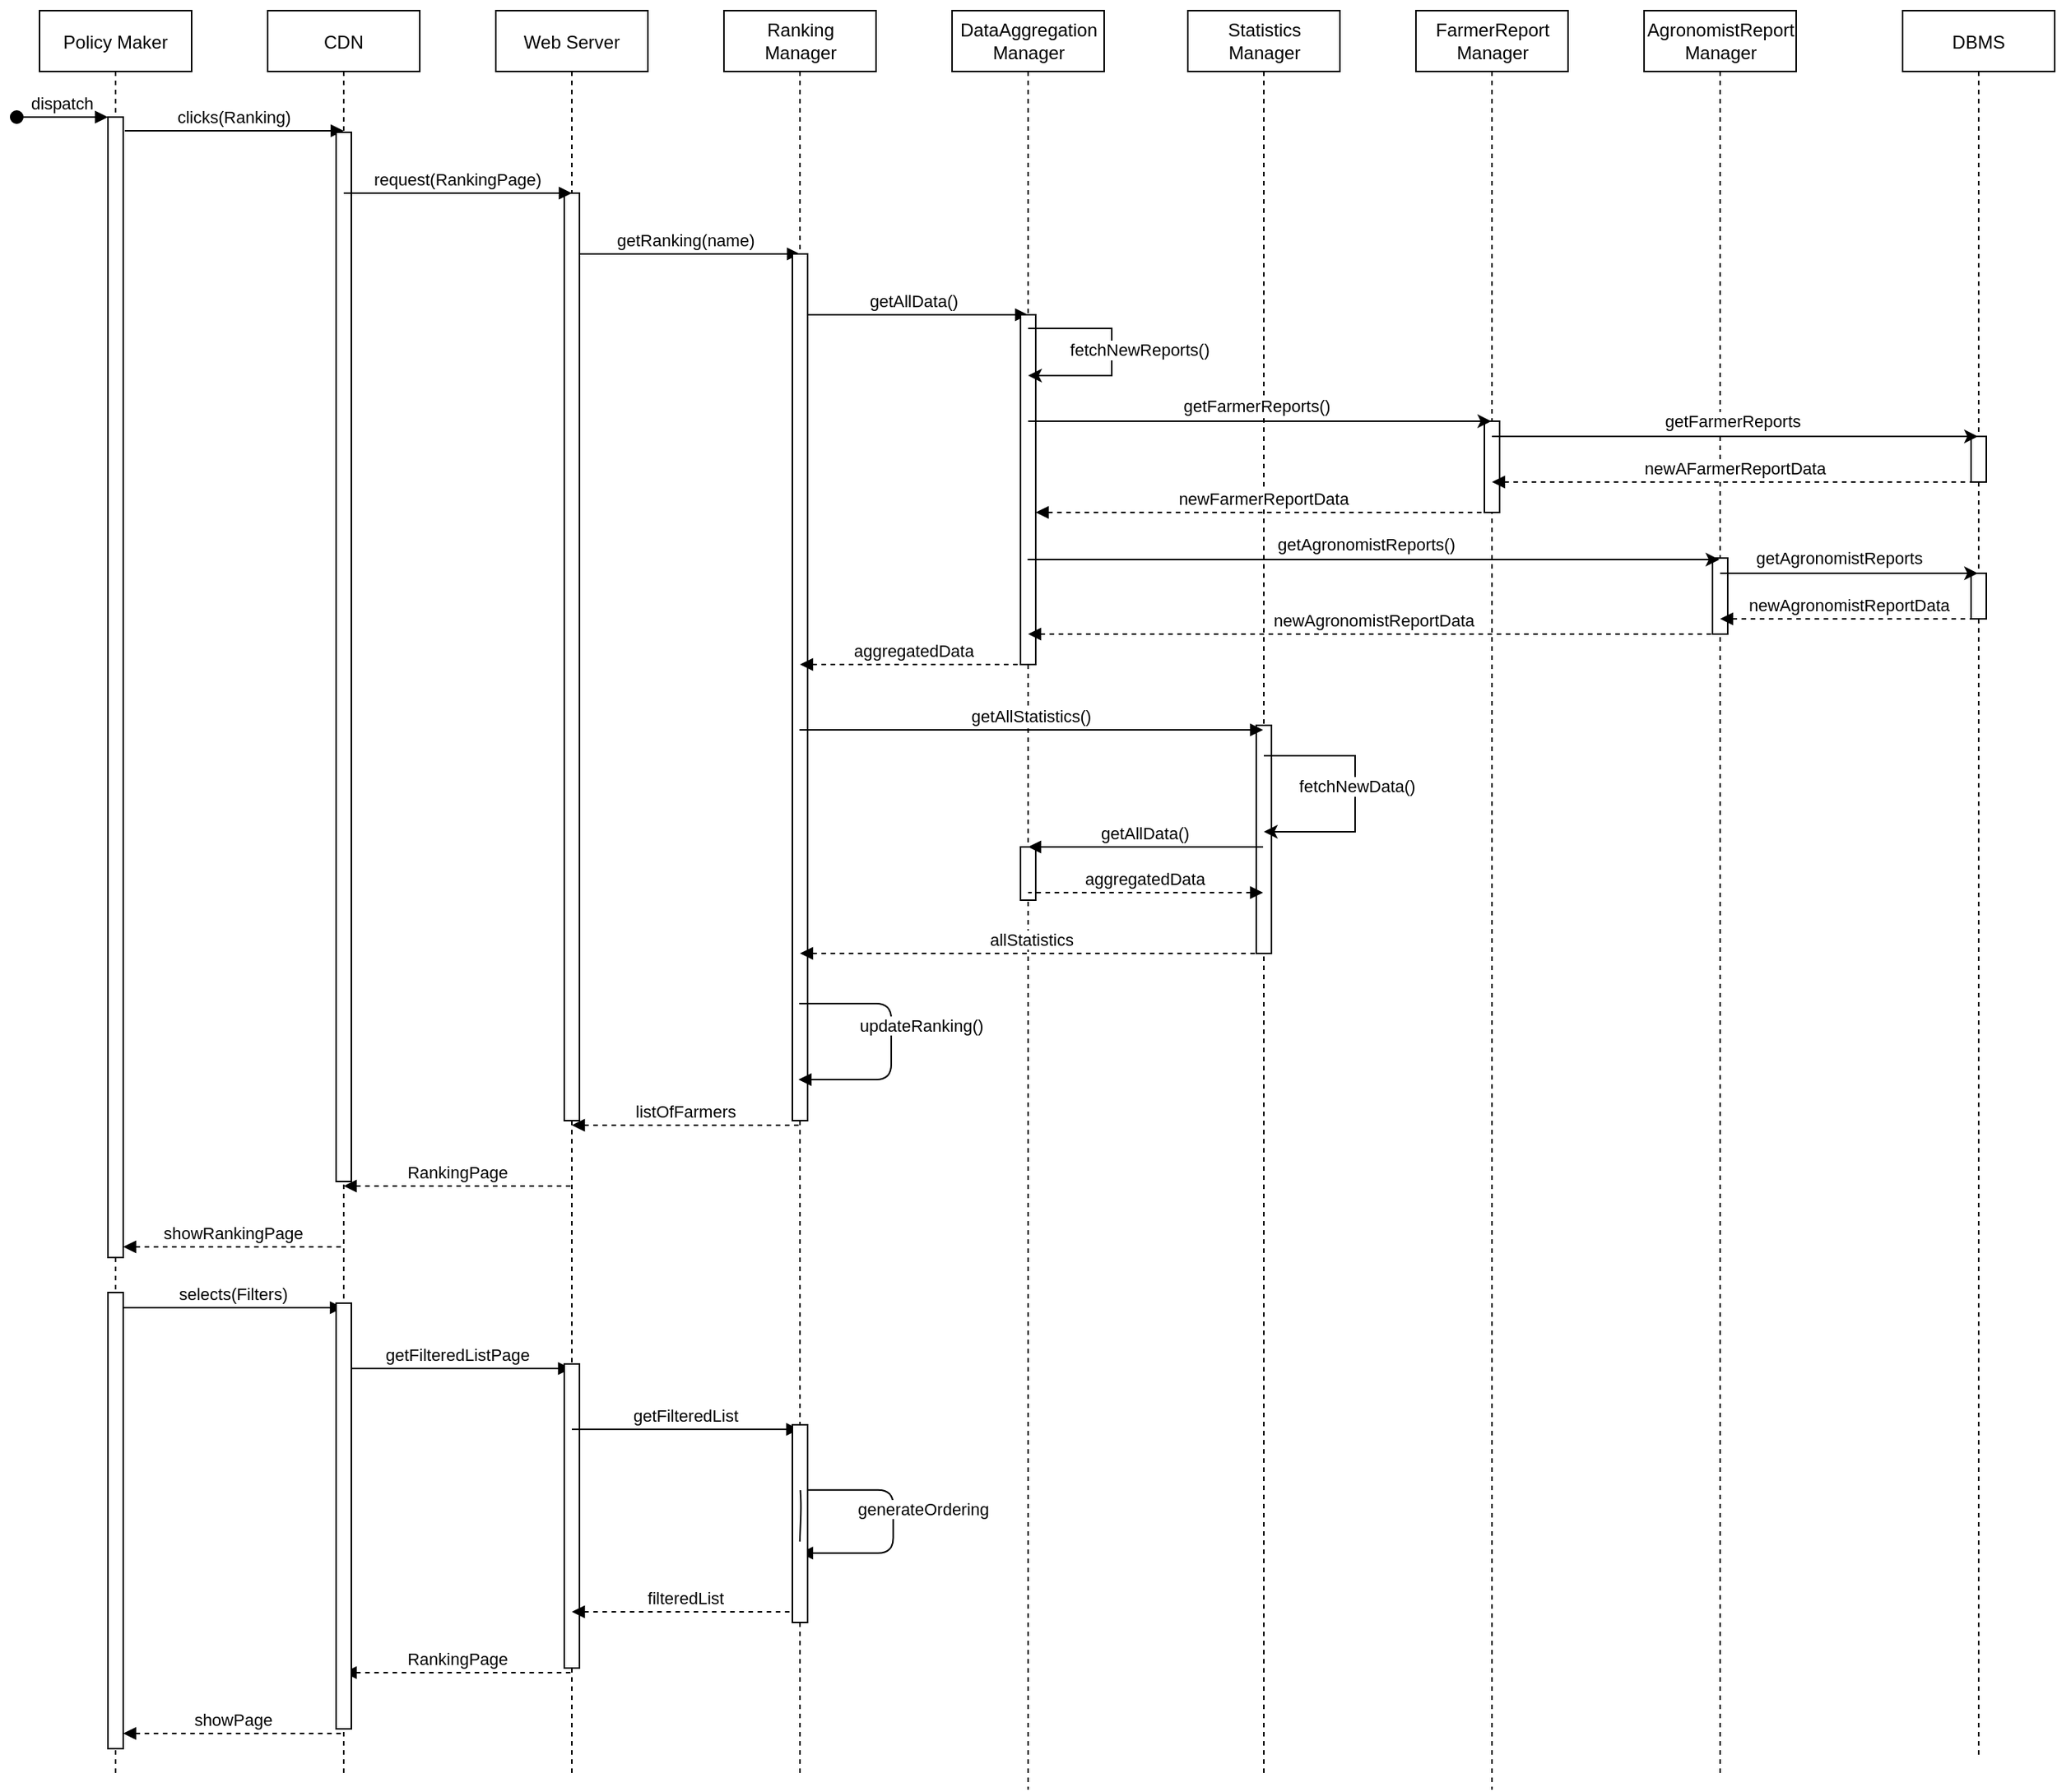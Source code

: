 <mxfile version="16.2.2" type="device" pages="3"><diagram id="kgpKYQtTHZ0yAKxKKP6v" name="ViewRanking"><mxGraphModel dx="1550" dy="824" grid="1" gridSize="10" guides="1" tooltips="1" connect="1" arrows="1" fold="1" page="1" pageScale="1" pageWidth="850" pageHeight="1100" math="0" shadow="0"><root><mxCell id="0"/><mxCell id="1" parent="0"/><mxCell id="3nuBFxr9cyL0pnOWT2aG-1" value="Policy Maker" style="shape=umlLifeline;perimeter=lifelinePerimeter;container=1;collapsible=0;recursiveResize=0;rounded=0;shadow=0;strokeWidth=1;" parent="1" vertex="1"><mxGeometry x="75" y="30" width="100" height="1160" as="geometry"/></mxCell><mxCell id="3nuBFxr9cyL0pnOWT2aG-2" value="" style="points=[];perimeter=orthogonalPerimeter;rounded=0;shadow=0;strokeWidth=1;" parent="3nuBFxr9cyL0pnOWT2aG-1" vertex="1"><mxGeometry x="45" y="70" width="10" height="750" as="geometry"/></mxCell><mxCell id="3nuBFxr9cyL0pnOWT2aG-3" value="dispatch" style="verticalAlign=bottom;startArrow=oval;endArrow=block;startSize=8;shadow=0;strokeWidth=1;" parent="3nuBFxr9cyL0pnOWT2aG-1" target="3nuBFxr9cyL0pnOWT2aG-2" edge="1"><mxGeometry relative="1" as="geometry"><mxPoint x="-15" y="70" as="sourcePoint"/></mxGeometry></mxCell><mxCell id="4ozb4rCqOpgKYQWjUhf2-45" value="" style="points=[];perimeter=orthogonalPerimeter;rounded=0;shadow=0;strokeWidth=1;" parent="3nuBFxr9cyL0pnOWT2aG-1" vertex="1"><mxGeometry x="45" y="843" width="10" height="300" as="geometry"/></mxCell><mxCell id="3nuBFxr9cyL0pnOWT2aG-8" value="clicks(Ranking)" style="verticalAlign=bottom;endArrow=block;shadow=0;strokeWidth=1;" parent="1" edge="1"><mxGeometry relative="1" as="geometry"><mxPoint x="131" y="109" as="sourcePoint"/><Array as="points"/><mxPoint x="275" y="109" as="targetPoint"/></mxGeometry></mxCell><mxCell id="4ozb4rCqOpgKYQWjUhf2-1" value="Web Server" style="shape=umlLifeline;perimeter=lifelinePerimeter;container=1;collapsible=0;recursiveResize=0;rounded=0;shadow=0;strokeWidth=1;" parent="1" vertex="1"><mxGeometry x="375" y="30" width="100" height="1160" as="geometry"/></mxCell><mxCell id="4ozb4rCqOpgKYQWjUhf2-14" value="getRanking(name)" style="verticalAlign=bottom;endArrow=block;shadow=0;strokeWidth=1;" parent="4ozb4rCqOpgKYQWjUhf2-1" edge="1"><mxGeometry relative="1" as="geometry"><mxPoint x="50" y="160" as="sourcePoint"/><Array as="points"/><mxPoint x="200" y="160" as="targetPoint"/></mxGeometry></mxCell><mxCell id="4ozb4rCqOpgKYQWjUhf2-34" value="RankingPage" style="verticalAlign=bottom;endArrow=none;shadow=0;strokeWidth=1;startArrow=block;startFill=1;endFill=0;dashed=1;" parent="4ozb4rCqOpgKYQWjUhf2-1" edge="1"><mxGeometry relative="1" as="geometry"><mxPoint x="-100" y="773" as="sourcePoint"/><Array as="points"/><mxPoint x="50.0" y="773" as="targetPoint"/></mxGeometry></mxCell><mxCell id="4ozb4rCqOpgKYQWjUhf2-38" value="getFilteredListPage" style="verticalAlign=bottom;endArrow=block;exitX=1.089;exitY=0.572;shadow=0;strokeWidth=1;endFill=1;exitDx=0;exitDy=0;exitPerimeter=0;" parent="4ozb4rCqOpgKYQWjUhf2-1" edge="1"><mxGeometry relative="1" as="geometry"><mxPoint x="49.5" y="893" as="targetPoint"/><mxPoint x="-100" y="893.0" as="sourcePoint"/><Array as="points"><mxPoint x="-41.11" y="893"/></Array></mxGeometry></mxCell><mxCell id="4ozb4rCqOpgKYQWjUhf2-42" value="RankingPage" style="verticalAlign=bottom;endArrow=none;exitX=1.089;exitY=0.572;shadow=0;strokeWidth=1;endFill=0;exitDx=0;exitDy=0;exitPerimeter=0;startArrow=block;startFill=1;dashed=1;" parent="4ozb4rCqOpgKYQWjUhf2-1" edge="1"><mxGeometry relative="1" as="geometry"><mxPoint x="49.5" y="1093" as="targetPoint"/><mxPoint x="-100" y="1093.0" as="sourcePoint"/><Array as="points"><mxPoint x="-41.11" y="1093"/></Array></mxGeometry></mxCell><mxCell id="rH1C-HsGjcY-LJf8TEh2-28" value="" style="points=[];perimeter=orthogonalPerimeter;rounded=0;shadow=0;strokeWidth=1;" vertex="1" parent="4ozb4rCqOpgKYQWjUhf2-1"><mxGeometry x="45" y="120" width="10" height="610" as="geometry"/></mxCell><mxCell id="rH1C-HsGjcY-LJf8TEh2-42" value="" style="points=[];perimeter=orthogonalPerimeter;rounded=0;shadow=0;strokeWidth=1;" vertex="1" parent="4ozb4rCqOpgKYQWjUhf2-1"><mxGeometry x="45" y="890" width="10" height="200" as="geometry"/></mxCell><mxCell id="4ozb4rCqOpgKYQWjUhf2-5" value="CDN" style="shape=umlLifeline;perimeter=lifelinePerimeter;container=1;collapsible=0;recursiveResize=0;rounded=0;shadow=0;strokeWidth=1;" parent="1" vertex="1"><mxGeometry x="225" y="30" width="100" height="1160" as="geometry"/></mxCell><mxCell id="4ozb4rCqOpgKYQWjUhf2-37" value="selects(Filters)" style="verticalAlign=bottom;endArrow=block;exitX=1.089;exitY=0.572;shadow=0;strokeWidth=1;endFill=1;exitDx=0;exitDy=0;exitPerimeter=0;" parent="4ozb4rCqOpgKYQWjUhf2-5" edge="1"><mxGeometry relative="1" as="geometry"><mxPoint x="49.5" y="853" as="targetPoint"/><mxPoint x="-95" y="853" as="sourcePoint"/><Array as="points"><mxPoint x="-41.11" y="853"/></Array></mxGeometry></mxCell><mxCell id="4ozb4rCqOpgKYQWjUhf2-35" value="showRankingPage" style="verticalAlign=bottom;endArrow=none;shadow=0;strokeWidth=1;startArrow=block;startFill=1;endFill=0;dashed=1;" parent="4ozb4rCqOpgKYQWjUhf2-5" edge="1"><mxGeometry relative="1" as="geometry"><mxPoint x="-95" y="813" as="sourcePoint"/><Array as="points"/><mxPoint x="50.0" y="813" as="targetPoint"/></mxGeometry></mxCell><mxCell id="4ozb4rCqOpgKYQWjUhf2-43" value="showPage" style="verticalAlign=bottom;endArrow=none;exitX=1.089;exitY=0.572;shadow=0;strokeWidth=1;endFill=0;exitDx=0;exitDy=0;exitPerimeter=0;startArrow=block;startFill=1;dashed=1;" parent="4ozb4rCqOpgKYQWjUhf2-5" edge="1"><mxGeometry relative="1" as="geometry"><mxPoint x="49.5" y="1133" as="targetPoint"/><mxPoint x="-95" y="1133.0" as="sourcePoint"/><Array as="points"><mxPoint x="-41.11" y="1133"/></Array></mxGeometry></mxCell><mxCell id="rH1C-HsGjcY-LJf8TEh2-27" value="" style="points=[];perimeter=orthogonalPerimeter;rounded=0;shadow=0;strokeWidth=1;" vertex="1" parent="4ozb4rCqOpgKYQWjUhf2-5"><mxGeometry x="45" y="80" width="10" height="690" as="geometry"/></mxCell><mxCell id="rH1C-HsGjcY-LJf8TEh2-39" value="" style="points=[];perimeter=orthogonalPerimeter;rounded=0;shadow=0;strokeWidth=1;" vertex="1" parent="4ozb4rCqOpgKYQWjUhf2-5"><mxGeometry x="45" y="850" width="10" height="280" as="geometry"/></mxCell><mxCell id="4ozb4rCqOpgKYQWjUhf2-6" value="DBMS" style="shape=umlLifeline;perimeter=lifelinePerimeter;container=1;collapsible=0;recursiveResize=0;rounded=0;shadow=0;strokeWidth=1;" parent="1" vertex="1"><mxGeometry x="1300" y="30" width="100" height="1150" as="geometry"/></mxCell><mxCell id="rH1C-HsGjcY-LJf8TEh2-34" value="" style="points=[];perimeter=orthogonalPerimeter;rounded=0;shadow=0;strokeWidth=1;" vertex="1" parent="4ozb4rCqOpgKYQWjUhf2-6"><mxGeometry x="45" y="280" width="10" height="30" as="geometry"/></mxCell><mxCell id="rH1C-HsGjcY-LJf8TEh2-31" value="" style="points=[];perimeter=orthogonalPerimeter;rounded=0;shadow=0;strokeWidth=1;" vertex="1" parent="4ozb4rCqOpgKYQWjUhf2-6"><mxGeometry x="45" y="370" width="10" height="30" as="geometry"/></mxCell><mxCell id="4ozb4rCqOpgKYQWjUhf2-7" value="&lt;p style=&quot;line-height: 1.2&quot;&gt;FarmerReport &lt;br&gt;Manager&lt;/p&gt;" style="shape=umlLifeline;perimeter=lifelinePerimeter;container=1;collapsible=0;recursiveResize=0;rounded=0;shadow=0;strokeWidth=1;verticalAlign=middle;horizontal=1;labelPosition=center;verticalLabelPosition=middle;align=center;fontSize=12;spacing=0;spacingBottom=0;spacingTop=0;spacingLeft=0;fontColor=default;html=1;" parent="1" vertex="1"><mxGeometry x="980" y="30" width="100" height="1170" as="geometry"/></mxCell><mxCell id="rH1C-HsGjcY-LJf8TEh2-35" value="" style="points=[];perimeter=orthogonalPerimeter;rounded=0;shadow=0;strokeWidth=1;" vertex="1" parent="4ozb4rCqOpgKYQWjUhf2-7"><mxGeometry x="45" y="270" width="10" height="60" as="geometry"/></mxCell><mxCell id="4ozb4rCqOpgKYQWjUhf2-8" value="&lt;p style=&quot;line-height: 1.2&quot;&gt;AgronomistReport &lt;br&gt;Manager&lt;/p&gt;" style="shape=umlLifeline;perimeter=lifelinePerimeter;container=1;collapsible=0;recursiveResize=0;rounded=0;shadow=0;strokeWidth=1;spacing=0;spacingBottom=0;spacingTop=0;spacingLeft=0;perimeterSpacing=0;html=1;" parent="1" vertex="1"><mxGeometry x="1130" y="30" width="100" height="1160" as="geometry"/></mxCell><mxCell id="rH1C-HsGjcY-LJf8TEh2-36" value="" style="points=[];perimeter=orthogonalPerimeter;rounded=0;shadow=0;strokeWidth=1;" vertex="1" parent="4ozb4rCqOpgKYQWjUhf2-8"><mxGeometry x="45" y="360" width="10" height="50" as="geometry"/></mxCell><mxCell id="4ozb4rCqOpgKYQWjUhf2-10" value="Statistics &lt;br&gt;Manager" style="shape=umlLifeline;perimeter=lifelinePerimeter;container=1;collapsible=0;recursiveResize=0;rounded=0;shadow=0;strokeWidth=1;html=1;" parent="1" vertex="1"><mxGeometry x="830" y="30" width="100" height="1160" as="geometry"/></mxCell><mxCell id="rH1C-HsGjcY-LJf8TEh2-37" value="" style="points=[];perimeter=orthogonalPerimeter;rounded=0;shadow=0;strokeWidth=1;" vertex="1" parent="4ozb4rCqOpgKYQWjUhf2-10"><mxGeometry x="45" y="470" width="10" height="150" as="geometry"/></mxCell><mxCell id="4ozb4rCqOpgKYQWjUhf2-11" value="&lt;div&gt;DataAggregation&lt;/div&gt;&lt;div&gt;Manager&lt;br&gt;&lt;/div&gt;" style="shape=umlLifeline;perimeter=lifelinePerimeter;container=1;collapsible=0;recursiveResize=0;rounded=0;shadow=0;strokeWidth=1;html=1;" parent="1" vertex="1"><mxGeometry x="675" y="30" width="100" height="1170" as="geometry"/></mxCell><mxCell id="4ozb4rCqOpgKYQWjUhf2-15" value="getAllData()" style="verticalAlign=bottom;endArrow=block;shadow=0;strokeWidth=1;" parent="4ozb4rCqOpgKYQWjUhf2-11" edge="1"><mxGeometry relative="1" as="geometry"><mxPoint x="-100" y="200" as="sourcePoint"/><Array as="points"/><mxPoint x="50" y="200" as="targetPoint"/></mxGeometry></mxCell><mxCell id="rH1C-HsGjcY-LJf8TEh2-29" value="" style="points=[];perimeter=orthogonalPerimeter;rounded=0;shadow=0;strokeWidth=1;" vertex="1" parent="4ozb4rCqOpgKYQWjUhf2-11"><mxGeometry x="45" y="200" width="10" height="230" as="geometry"/></mxCell><mxCell id="rH1C-HsGjcY-LJf8TEh2-38" value="" style="points=[];perimeter=orthogonalPerimeter;rounded=0;shadow=0;strokeWidth=1;" vertex="1" parent="4ozb4rCqOpgKYQWjUhf2-11"><mxGeometry x="45" y="550" width="10" height="35" as="geometry"/></mxCell><mxCell id="4ozb4rCqOpgKYQWjUhf2-12" value="&lt;div&gt;Ranking&lt;/div&gt;&lt;div&gt;Manager&lt;br&gt;&lt;/div&gt;" style="shape=umlLifeline;perimeter=lifelinePerimeter;container=1;collapsible=0;recursiveResize=0;rounded=0;shadow=0;strokeWidth=1;html=1;" parent="1" vertex="1"><mxGeometry x="525" y="30" width="100" height="1160" as="geometry"/></mxCell><mxCell id="4ozb4rCqOpgKYQWjUhf2-33" value="listOfFarmers" style="verticalAlign=bottom;endArrow=none;shadow=0;strokeWidth=1;startArrow=block;startFill=1;endFill=0;dashed=1;" parent="4ozb4rCqOpgKYQWjUhf2-12" edge="1"><mxGeometry relative="1" as="geometry"><mxPoint x="-100.0" y="733" as="sourcePoint"/><Array as="points"/><mxPoint x="50.0" y="733" as="targetPoint"/></mxGeometry></mxCell><mxCell id="4ozb4rCqOpgKYQWjUhf2-39" value="getFilteredList" style="verticalAlign=bottom;endArrow=block;exitX=1.089;exitY=0.572;shadow=0;strokeWidth=1;endFill=1;exitDx=0;exitDy=0;exitPerimeter=0;" parent="4ozb4rCqOpgKYQWjUhf2-12" edge="1"><mxGeometry relative="1" as="geometry"><mxPoint x="49.5" y="933" as="targetPoint"/><mxPoint x="-100" y="933.0" as="sourcePoint"/><Array as="points"><mxPoint x="-41.11" y="933"/></Array></mxGeometry></mxCell><mxCell id="4ozb4rCqOpgKYQWjUhf2-41" value="filteredList" style="verticalAlign=bottom;endArrow=none;exitX=1.089;exitY=0.572;shadow=0;strokeWidth=1;endFill=0;exitDx=0;exitDy=0;exitPerimeter=0;startArrow=block;startFill=1;dashed=1;" parent="4ozb4rCqOpgKYQWjUhf2-12" edge="1"><mxGeometry relative="1" as="geometry"><mxPoint x="49.5" y="1053" as="targetPoint"/><mxPoint x="-100" y="1053.0" as="sourcePoint"/><Array as="points"><mxPoint x="-41.11" y="1053"/></Array></mxGeometry></mxCell><mxCell id="rH1C-HsGjcY-LJf8TEh2-30" value="" style="points=[];perimeter=orthogonalPerimeter;rounded=0;shadow=0;strokeWidth=1;" vertex="1" parent="4ozb4rCqOpgKYQWjUhf2-12"><mxGeometry x="45" y="160" width="10" height="570" as="geometry"/></mxCell><mxCell id="4ozb4rCqOpgKYQWjUhf2-13" value="request(RankingPage)" style="verticalAlign=bottom;endArrow=block;shadow=0;strokeWidth=1;" parent="1" edge="1"><mxGeometry relative="1" as="geometry"><mxPoint x="275" y="150" as="sourcePoint"/><Array as="points"/><mxPoint x="425" y="150" as="targetPoint"/></mxGeometry></mxCell><mxCell id="4ozb4rCqOpgKYQWjUhf2-32" value="updateRanking()" style="verticalAlign=bottom;endArrow=block;shadow=0;strokeWidth=1;startArrow=none;startFill=0;endFill=1;edgeStyle=orthogonalEdgeStyle;" parent="1" edge="1"><mxGeometry x="-0.018" y="20" relative="1" as="geometry"><mxPoint x="574.5" y="683" as="sourcePoint"/><Array as="points"><mxPoint x="635" y="683"/><mxPoint x="635" y="733"/></Array><mxPoint x="574" y="733" as="targetPoint"/><mxPoint as="offset"/></mxGeometry></mxCell><mxCell id="4ozb4rCqOpgKYQWjUhf2-40" value="generateOrdering" style="verticalAlign=bottom;endArrow=block;shadow=0;strokeWidth=1;startArrow=none;startFill=0;endFill=1;entryX=0.487;entryY=0.591;entryDx=0;entryDy=0;entryPerimeter=0;edgeStyle=orthogonalEdgeStyle;" parent="1" edge="1" source="rH1C-HsGjcY-LJf8TEh2-40"><mxGeometry x="-0.018" y="20" relative="1" as="geometry"><mxPoint x="575.262" y="1002.997" as="sourcePoint"/><Array as="points"><mxPoint x="636.3" y="1002.92"/><mxPoint x="636.3" y="1043.92"/></Array><mxPoint x="575.0" y="1044.37" as="targetPoint"/><mxPoint as="offset"/></mxGeometry></mxCell><mxCell id="rH1C-HsGjcY-LJf8TEh2-3" value="" style="endArrow=classic;html=1;rounded=0;edgeStyle=orthogonalEdgeStyle;" edge="1" parent="1" source="4ozb4rCqOpgKYQWjUhf2-11" target="4ozb4rCqOpgKYQWjUhf2-11"><mxGeometry width="50" height="50" relative="1" as="geometry"><mxPoint x="790" y="250" as="sourcePoint"/><mxPoint x="780" y="270" as="targetPoint"/><Array as="points"><mxPoint x="780" y="239"/><mxPoint x="780" y="270"/></Array></mxGeometry></mxCell><mxCell id="rH1C-HsGjcY-LJf8TEh2-4" value="fetchNewReports()" style="edgeLabel;html=1;align=center;verticalAlign=middle;resizable=0;points=[];" vertex="1" connectable="0" parent="rH1C-HsGjcY-LJf8TEh2-3"><mxGeometry x="-0.429" y="-2" relative="1" as="geometry"><mxPoint x="32" y="12" as="offset"/></mxGeometry></mxCell><mxCell id="rH1C-HsGjcY-LJf8TEh2-5" value="" style="endArrow=classic;html=1;rounded=0;" edge="1" parent="1" source="4ozb4rCqOpgKYQWjUhf2-11" target="4ozb4rCqOpgKYQWjUhf2-7"><mxGeometry width="50" height="50" relative="1" as="geometry"><mxPoint x="920" y="390" as="sourcePoint"/><mxPoint x="1030" y="290" as="targetPoint"/><Array as="points"><mxPoint x="970" y="300"/></Array></mxGeometry></mxCell><mxCell id="rH1C-HsGjcY-LJf8TEh2-6" value="getFarmerReports()" style="edgeLabel;html=1;align=center;verticalAlign=middle;resizable=0;points=[];" vertex="1" connectable="0" parent="rH1C-HsGjcY-LJf8TEh2-5"><mxGeometry x="-0.04" relative="1" as="geometry"><mxPoint x="4" y="-10" as="offset"/></mxGeometry></mxCell><mxCell id="rH1C-HsGjcY-LJf8TEh2-8" value="" style="endArrow=classic;html=1;rounded=0;" edge="1" parent="1" source="4ozb4rCqOpgKYQWjUhf2-7" target="4ozb4rCqOpgKYQWjUhf2-6"><mxGeometry width="50" height="50" relative="1" as="geometry"><mxPoint x="1029.997" y="310.0" as="sourcePoint"/><mxPoint x="1335.33" y="310.0" as="targetPoint"/><Array as="points"><mxPoint x="1150" y="310"/></Array></mxGeometry></mxCell><mxCell id="rH1C-HsGjcY-LJf8TEh2-9" value="getFarmerReports" style="edgeLabel;html=1;align=center;verticalAlign=middle;resizable=0;points=[];" vertex="1" connectable="0" parent="rH1C-HsGjcY-LJf8TEh2-8"><mxGeometry x="-0.04" relative="1" as="geometry"><mxPoint x="4" y="-10" as="offset"/></mxGeometry></mxCell><mxCell id="rH1C-HsGjcY-LJf8TEh2-10" value="" style="endArrow=classic;html=1;rounded=0;" edge="1" parent="1" target="4ozb4rCqOpgKYQWjUhf2-8"><mxGeometry width="50" height="50" relative="1" as="geometry"><mxPoint x="724.667" y="391.0" as="sourcePoint"/><mxPoint x="1179.5" y="391.0" as="targetPoint"/></mxGeometry></mxCell><mxCell id="rH1C-HsGjcY-LJf8TEh2-11" value="getAgronomistReports()" style="edgeLabel;html=1;align=center;verticalAlign=middle;resizable=0;points=[];" vertex="1" connectable="0" parent="rH1C-HsGjcY-LJf8TEh2-10"><mxGeometry x="-0.04" relative="1" as="geometry"><mxPoint x="4" y="-10" as="offset"/></mxGeometry></mxCell><mxCell id="rH1C-HsGjcY-LJf8TEh2-12" value="" style="endArrow=classic;html=1;rounded=0;" edge="1" parent="1" source="4ozb4rCqOpgKYQWjUhf2-8" target="4ozb4rCqOpgKYQWjUhf2-6"><mxGeometry width="50" height="50" relative="1" as="geometry"><mxPoint x="1179.667" y="411.0" as="sourcePoint"/><mxPoint x="1479.5" y="411.0" as="targetPoint"/><Array as="points"><mxPoint x="1290" y="400"/></Array></mxGeometry></mxCell><mxCell id="rH1C-HsGjcY-LJf8TEh2-13" value="getAgronomistReports" style="edgeLabel;html=1;align=center;verticalAlign=middle;resizable=0;points=[];" vertex="1" connectable="0" parent="rH1C-HsGjcY-LJf8TEh2-12"><mxGeometry x="-0.04" relative="1" as="geometry"><mxPoint x="-4" y="-10" as="offset"/></mxGeometry></mxCell><mxCell id="rH1C-HsGjcY-LJf8TEh2-14" value="newAgronomistReportData" style="verticalAlign=bottom;endArrow=none;shadow=0;strokeWidth=1;dashed=1;startArrow=block;startFill=1;endFill=0;" edge="1" parent="1" source="4ozb4rCqOpgKYQWjUhf2-8" target="4ozb4rCqOpgKYQWjUhf2-6"><mxGeometry relative="1" as="geometry"><mxPoint x="1179.667" y="441.0" as="sourcePoint"/><Array as="points"><mxPoint x="1300" y="430"/></Array><mxPoint x="1479.5" y="441.0" as="targetPoint"/></mxGeometry></mxCell><mxCell id="rH1C-HsGjcY-LJf8TEh2-15" value="newAgronomistReportData" style="verticalAlign=bottom;endArrow=none;shadow=0;strokeWidth=1;dashed=1;startArrow=block;startFill=1;endFill=0;" edge="1" parent="1" source="4ozb4rCqOpgKYQWjUhf2-11" target="4ozb4rCqOpgKYQWjUhf2-8"><mxGeometry relative="1" as="geometry"><mxPoint x="730" y="451" as="sourcePoint"/><Array as="points"><mxPoint x="1100" y="440"/></Array><mxPoint x="1019.83" y="451.0" as="targetPoint"/></mxGeometry></mxCell><mxCell id="rH1C-HsGjcY-LJf8TEh2-17" value="getAllStatistics()" style="verticalAlign=bottom;endArrow=block;shadow=0;strokeWidth=1;" edge="1" parent="1"><mxGeometry relative="1" as="geometry"><mxPoint x="574.667" y="503" as="sourcePoint"/><Array as="points"/><mxPoint x="879.5" y="503" as="targetPoint"/></mxGeometry></mxCell><mxCell id="rH1C-HsGjcY-LJf8TEh2-19" value="aggregatedData" style="verticalAlign=bottom;endArrow=none;shadow=0;strokeWidth=1;dashed=1;startArrow=block;startFill=1;endFill=0;" edge="1" parent="1" source="4ozb4rCqOpgKYQWjUhf2-12" target="4ozb4rCqOpgKYQWjUhf2-11"><mxGeometry relative="1" as="geometry"><mxPoint x="580" y="490" as="sourcePoint"/><Array as="points"><mxPoint x="690" y="460"/></Array><mxPoint x="1019.5" y="490.0" as="targetPoint"/></mxGeometry></mxCell><mxCell id="rH1C-HsGjcY-LJf8TEh2-20" value="" style="endArrow=classic;html=1;rounded=0;edgeStyle=orthogonalEdgeStyle;" edge="1" parent="1" source="4ozb4rCqOpgKYQWjUhf2-10" target="4ozb4rCqOpgKYQWjUhf2-10"><mxGeometry width="50" height="50" relative="1" as="geometry"><mxPoint x="940" y="570" as="sourcePoint"/><mxPoint x="800" y="620" as="targetPoint"/><Array as="points"><mxPoint x="940" y="520"/><mxPoint x="940" y="570"/></Array></mxGeometry></mxCell><mxCell id="rH1C-HsGjcY-LJf8TEh2-21" value="fetchNewData()" style="edgeLabel;html=1;align=center;verticalAlign=middle;resizable=0;points=[];" vertex="1" connectable="0" parent="rH1C-HsGjcY-LJf8TEh2-20"><mxGeometry x="-0.346" y="-3" relative="1" as="geometry"><mxPoint x="5" y="17" as="offset"/></mxGeometry></mxCell><mxCell id="rH1C-HsGjcY-LJf8TEh2-22" value="getAllData()" style="verticalAlign=bottom;endArrow=block;shadow=0;strokeWidth=1;" edge="1" parent="1" source="4ozb4rCqOpgKYQWjUhf2-10" target="4ozb4rCqOpgKYQWjUhf2-11"><mxGeometry relative="1" as="geometry"><mxPoint x="800.0" y="610.0" as="sourcePoint"/><Array as="points"><mxPoint x="770" y="580"/></Array><mxPoint x="950.0" y="610.0" as="targetPoint"/></mxGeometry></mxCell><mxCell id="rH1C-HsGjcY-LJf8TEh2-24" value="aggregatedData" style="verticalAlign=bottom;endArrow=none;shadow=0;strokeWidth=1;dashed=1;startArrow=block;startFill=1;endFill=0;" edge="1" parent="1" source="4ozb4rCqOpgKYQWjUhf2-10" target="4ozb4rCqOpgKYQWjUhf2-11"><mxGeometry relative="1" as="geometry"><mxPoint x="594.667" y="480" as="sourcePoint"/><Array as="points"><mxPoint x="750" y="610"/></Array><mxPoint x="744.5" y="480" as="targetPoint"/></mxGeometry></mxCell><mxCell id="rH1C-HsGjcY-LJf8TEh2-25" value="allStatistics" style="verticalAlign=bottom;endArrow=none;shadow=0;strokeWidth=1;dashed=1;startArrow=block;startFill=1;endFill=0;" edge="1" parent="1" source="4ozb4rCqOpgKYQWjUhf2-12" target="4ozb4rCqOpgKYQWjUhf2-10"><mxGeometry relative="1" as="geometry"><mxPoint x="730" y="650" as="sourcePoint"/><Array as="points"><mxPoint x="845.5" y="650"/></Array><mxPoint x="880" y="650" as="targetPoint"/></mxGeometry></mxCell><mxCell id="rH1C-HsGjcY-LJf8TEh2-26" value="newAFarmerReportData" style="verticalAlign=bottom;endArrow=none;shadow=0;strokeWidth=1;dashed=1;startArrow=block;startFill=1;endFill=0;" edge="1" parent="1" source="4ozb4rCqOpgKYQWjUhf2-7" target="4ozb4rCqOpgKYQWjUhf2-6"><mxGeometry relative="1" as="geometry"><mxPoint x="1030.0" y="340" as="sourcePoint"/><Array as="points"><mxPoint x="1080" y="340"/></Array><mxPoint x="1320" y="340" as="targetPoint"/></mxGeometry></mxCell><mxCell id="rH1C-HsGjcY-LJf8TEh2-32" value="newFarmerReportData" style="verticalAlign=bottom;endArrow=none;shadow=0;strokeWidth=1;dashed=1;startArrow=block;startFill=1;endFill=0;" edge="1" parent="1" source="rH1C-HsGjcY-LJf8TEh2-29" target="4ozb4rCqOpgKYQWjUhf2-7"><mxGeometry relative="1" as="geometry"><mxPoint x="720" y="360" as="sourcePoint"/><Array as="points"><mxPoint x="780" y="360"/></Array><mxPoint x="1040" y="360" as="targetPoint"/></mxGeometry></mxCell><mxCell id="rH1C-HsGjcY-LJf8TEh2-40" value="" style="points=[];perimeter=orthogonalPerimeter;rounded=0;shadow=0;strokeWidth=1;" vertex="1" parent="1"><mxGeometry x="570" y="960" width="10" height="130" as="geometry"/></mxCell><mxCell id="rH1C-HsGjcY-LJf8TEh2-41" value="" style="verticalAlign=bottom;endArrow=none;shadow=0;strokeWidth=1;startArrow=none;startFill=0;endFill=1;entryX=0.487;entryY=0.591;entryDx=0;entryDy=0;entryPerimeter=0;edgeStyle=orthogonalEdgeStyle;" edge="1" parent="1" target="rH1C-HsGjcY-LJf8TEh2-40"><mxGeometry x="-0.018" y="20" relative="1" as="geometry"><mxPoint x="575.262" y="1002.997" as="sourcePoint"/><Array as="points"/><mxPoint x="575" y="1044.37" as="targetPoint"/><mxPoint as="offset"/></mxGeometry></mxCell></root></mxGraphModel></diagram><diagram id="D-U6lwPh2GV8_WCkrUpl" name="SetFlag"><mxGraphModel dx="757" dy="512" grid="1" gridSize="10" guides="1" tooltips="1" connect="1" arrows="1" fold="1" page="1" pageScale="1" pageWidth="850" pageHeight="1100" math="0" shadow="0"><root><mxCell id="1D7oPI8SOpW3SOqNuGnG-0"/><mxCell id="1D7oPI8SOpW3SOqNuGnG-1" parent="1D7oPI8SOpW3SOqNuGnG-0"/><mxCell id="qNlT9TZDDgBBHmyi_HTL-0" value="Policy Maker" style="shape=umlLifeline;perimeter=lifelinePerimeter;container=1;collapsible=0;recursiveResize=0;rounded=0;shadow=0;strokeWidth=1;" parent="1D7oPI8SOpW3SOqNuGnG-1" vertex="1"><mxGeometry x="120" y="80" width="100" height="350" as="geometry"/></mxCell><mxCell id="qNlT9TZDDgBBHmyi_HTL-2" value="dispatch" style="verticalAlign=bottom;startArrow=oval;endArrow=block;startSize=8;shadow=0;strokeWidth=1;" parent="qNlT9TZDDgBBHmyi_HTL-0" edge="1"><mxGeometry relative="1" as="geometry"><mxPoint x="-15" y="70" as="sourcePoint"/><mxPoint x="45" y="70" as="targetPoint"/></mxGeometry></mxCell><mxCell id="80IHOUaHO3dm-diGvpc1-0" value="done == false" style="text;html=1;align=center;verticalAlign=middle;resizable=0;points=[];autosize=1;strokeColor=none;fillColor=none;fontSize=8;" vertex="1" parent="qNlT9TZDDgBBHmyi_HTL-0"><mxGeometry x="-30" y="230" width="60" height="20" as="geometry"/></mxCell><mxCell id="7499H7EyvUkGrvF7KsZo-0" value="" style="points=[];perimeter=orthogonalPerimeter;rounded=0;shadow=0;strokeWidth=1;" vertex="1" parent="qNlT9TZDDgBBHmyi_HTL-0"><mxGeometry x="45" y="70" width="10" height="250" as="geometry"/></mxCell><mxCell id="qNlT9TZDDgBBHmyi_HTL-5" value="DREAM servers" style="shape=umlLifeline;perimeter=lifelinePerimeter;container=1;collapsible=0;recursiveResize=0;rounded=0;shadow=0;strokeWidth=1;" parent="1D7oPI8SOpW3SOqNuGnG-1" vertex="1"><mxGeometry x="300" y="80" width="100" height="350" as="geometry"/></mxCell><mxCell id="D7azuS-n-hFN_qBOIuHB-0" value="" style="points=[];perimeter=orthogonalPerimeter;rounded=0;shadow=0;strokeWidth=1;" vertex="1" parent="qNlT9TZDDgBBHmyi_HTL-5"><mxGeometry x="45" y="102" width="10" height="50" as="geometry"/></mxCell><mxCell id="kspNHn38u1Ng74_OYgYH-0" value="flagFarmerConfirmation" style="verticalAlign=bottom;endArrow=none;shadow=0;strokeWidth=1;endFill=0;startArrow=block;startFill=1;dashed=1;exitX=1.048;exitY=0.818;exitDx=0;exitDy=0;exitPerimeter=0;" parent="1D7oPI8SOpW3SOqNuGnG-1" edge="1"><mxGeometry relative="1" as="geometry"><mxPoint x="349.03" y="345.72" as="targetPoint"/><mxPoint x="175.48" y="345.86" as="sourcePoint"/></mxGeometry></mxCell><mxCell id="gyowlquXjUMO-e-UJLtt-8" value="setFlag" style="verticalAlign=bottom;endArrow=block;shadow=0;strokeWidth=1;endFill=1;edgeStyle=orthogonalEdgeStyle;exitX=1.017;exitY=0.192;exitDx=0;exitDy=0;exitPerimeter=0;rounded=0;" parent="1D7oPI8SOpW3SOqNuGnG-1" edge="1"><mxGeometry x="0.102" relative="1" as="geometry"><mxPoint x="354.97" y="338.2" as="targetPoint"/><mxPoint x="355.14" y="307.8" as="sourcePoint"/><Array as="points"><mxPoint x="389.97" y="308.2"/><mxPoint x="389.97" y="338.2"/></Array><mxPoint as="offset"/></mxGeometry></mxCell><mxCell id="qNlT9TZDDgBBHmyi_HTL-7" value="" style="points=[];perimeter=orthogonalPerimeter;rounded=0;shadow=0;strokeWidth=1;" parent="1D7oPI8SOpW3SOqNuGnG-1" vertex="1"><mxGeometry x="345.03" y="290" width="10" height="60" as="geometry"/></mxCell><mxCell id="gyowlquXjUMO-e-UJLtt-1" value="click(FlagFarmer)" style="verticalAlign=bottom;endArrow=block;shadow=0;strokeWidth=1;endFill=1;exitX=0.992;exitY=0.667;exitDx=0;exitDy=0;exitPerimeter=0;entryX=0.122;entryY=0.179;entryDx=0;entryDy=0;entryPerimeter=0;" parent="1D7oPI8SOpW3SOqNuGnG-1" target="qNlT9TZDDgBBHmyi_HTL-7" edge="1"><mxGeometry relative="1" as="geometry"><mxPoint x="340" y="300" as="targetPoint"/><mxPoint x="174.92" y="300.09" as="sourcePoint"/></mxGeometry></mxCell><mxCell id="ZWxL2i366mG8xBIkR8GP-2" value="clicks(FarmerEvaluations)" style="verticalAlign=bottom;endArrow=block;shadow=0;strokeWidth=1;endFill=1;exitX=1.004;exitY=0.149;exitDx=0;exitDy=0;exitPerimeter=0;entryX=-0.011;entryY=0.101;entryDx=0;entryDy=0;entryPerimeter=0;" edge="1" parent="1D7oPI8SOpW3SOqNuGnG-1" source="7499H7EyvUkGrvF7KsZo-0" target="D7azuS-n-hFN_qBOIuHB-0"><mxGeometry relative="1" as="geometry"><mxPoint x="348.03" y="190.0" as="targetPoint"/><mxPoint x="180" y="190" as="sourcePoint"/></mxGeometry></mxCell><mxCell id="ZWxL2i366mG8xBIkR8GP-3" value="displays(Rankings)" style="verticalAlign=bottom;endArrow=none;shadow=0;strokeWidth=1;endFill=0;startArrow=block;startFill=1;dashed=1;exitX=1.047;exitY=0.334;exitDx=0;exitDy=0;exitPerimeter=0;entryX=-0.047;entryY=0.895;entryDx=0;entryDy=0;entryPerimeter=0;" edge="1" parent="1D7oPI8SOpW3SOqNuGnG-1" target="D7azuS-n-hFN_qBOIuHB-0"><mxGeometry relative="1" as="geometry"><mxPoint x="340" y="226" as="targetPoint"/><mxPoint x="175.47" y="226.5" as="sourcePoint"/></mxGeometry></mxCell><mxCell id="ZWxL2i366mG8xBIkR8GP-4" value="&lt;font style=&quot;font-size: 12px&quot;&gt;while&lt;/font&gt;" style="shape=umlFrame;whiteSpace=wrap;html=1;fontSize=8;" vertex="1" parent="1D7oPI8SOpW3SOqNuGnG-1"><mxGeometry x="81" y="260" width="349" height="120" as="geometry"/></mxCell></root></mxGraphModel></diagram><diagram id="KDDPt1CdgXaEbbwq4Vpf" name="SetTrigger"><mxGraphModel dx="701" dy="474" grid="1" gridSize="10" guides="1" tooltips="1" connect="1" arrows="1" fold="1" page="1" pageScale="1" pageWidth="850" pageHeight="1100" math="0" shadow="0"><root><mxCell id="Y4Gq1-67f_6ytHoUWcD0-0"/><mxCell id="Y4Gq1-67f_6ytHoUWcD0-1" parent="Y4Gq1-67f_6ytHoUWcD0-0"/><mxCell id="hI0alIrDDE2NljYI3Run-0" value="opt" style="shape=umlFrame;whiteSpace=wrap;html=1;fontSize=12;" vertex="1" parent="Y4Gq1-67f_6ytHoUWcD0-1"><mxGeometry x="50" y="310" width="520" height="150" as="geometry"/></mxCell><mxCell id="ubOV6oJsMEMlP5kOkUTT-0" value="User: &#xA;&#xA;Policy Maker" style="shape=umlLifeline;perimeter=lifelinePerimeter;container=1;collapsible=0;recursiveResize=0;rounded=0;shadow=0;strokeWidth=1;spacing=0;verticalAlign=bottom;spacingTop=0;fontSize=11;" parent="Y4Gq1-67f_6ytHoUWcD0-1" vertex="1"><mxGeometry x="120" y="80" width="100" height="430" as="geometry"/></mxCell><mxCell id="ubOV6oJsMEMlP5kOkUTT-1" value="login" style="verticalAlign=bottom;startArrow=oval;endArrow=block;startSize=8;shadow=0;strokeWidth=1;" parent="ubOV6oJsMEMlP5kOkUTT-0" edge="1"><mxGeometry relative="1" as="geometry"><mxPoint x="-15" y="70" as="sourcePoint"/><mxPoint x="45" y="70" as="targetPoint"/></mxGeometry></mxCell><mxCell id="hbMSF2RxwCYZ5IdVWrZB-4" value="" style="points=[];perimeter=orthogonalPerimeter;rounded=0;shadow=0;strokeWidth=1;" parent="ubOV6oJsMEMlP5kOkUTT-0" vertex="1"><mxGeometry x="46" y="70" width="10" height="150" as="geometry"/></mxCell><mxCell id="hbMSF2RxwCYZ5IdVWrZB-5" value="" style="points=[];perimeter=orthogonalPerimeter;rounded=0;shadow=0;strokeWidth=1;" parent="ubOV6oJsMEMlP5kOkUTT-0" vertex="1"><mxGeometry x="51" y="130" width="10" height="50" as="geometry"/></mxCell><mxCell id="ubOV6oJsMEMlP5kOkUTT-3" value="DREAM servers" style="shape=umlLifeline;perimeter=lifelinePerimeter;container=1;collapsible=0;recursiveResize=0;rounded=0;shadow=0;strokeWidth=1;" parent="Y4Gq1-67f_6ytHoUWcD0-1" vertex="1"><mxGeometry x="300" y="80" width="100" height="430" as="geometry"/></mxCell><mxCell id="hbMSF2RxwCYZ5IdVWrZB-2" value="" style="points=[];perimeter=orthogonalPerimeter;rounded=0;shadow=0;strokeWidth=1;" parent="ubOV6oJsMEMlP5kOkUTT-3" vertex="1"><mxGeometry x="45" y="256" width="10" height="84" as="geometry"/></mxCell><mxCell id="ubOV6oJsMEMlP5kOkUTT-4" value="" style="points=[];perimeter=orthogonalPerimeter;rounded=0;shadow=0;strokeWidth=1;" parent="ubOV6oJsMEMlP5kOkUTT-3" vertex="1"><mxGeometry x="45" y="80" width="10" height="140" as="geometry"/></mxCell><mxCell id="ubOV6oJsMEMlP5kOkUTT-15" value="checkTriggers" style="verticalAlign=bottom;endArrow=block;shadow=0;strokeWidth=1;edgeStyle=orthogonalEdgeStyle;exitX=1.039;exitY=0.219;exitDx=0;exitDy=0;exitPerimeter=0;entryX=0.942;entryY=0.526;entryDx=0;entryDy=0;entryPerimeter=0;rounded=0;" parent="ubOV6oJsMEMlP5kOkUTT-3" edge="1" target="hbMSF2RxwCYZ5IdVWrZB-2" source="hbMSF2RxwCYZ5IdVWrZB-2"><mxGeometry x="0.205" y="40" relative="1" as="geometry"><mxPoint x="60" y="276" as="sourcePoint"/><mxPoint x="60" y="303" as="targetPoint"/><Array as="points"><mxPoint x="55" y="276"/><mxPoint x="90" y="276"/><mxPoint x="90" y="300"/><mxPoint x="70" y="300"/></Array><mxPoint as="offset"/></mxGeometry></mxCell><mxCell id="ubOV6oJsMEMlP5kOkUTT-6" value="clicks(CreateTrigger)" style="verticalAlign=bottom;endArrow=block;shadow=0;strokeWidth=1;endFill=1;exitX=1.025;exitY=0.087;exitDx=0;exitDy=0;exitPerimeter=0;entryX=0.012;entryY=0.022;entryDx=0;entryDy=0;entryPerimeter=0;" parent="Y4Gq1-67f_6ytHoUWcD0-1" target="ubOV6oJsMEMlP5kOkUTT-4" edge="1" source="hbMSF2RxwCYZ5IdVWrZB-4"><mxGeometry relative="1" as="geometry"><mxPoint x="340" y="163" as="targetPoint"/><mxPoint x="180" y="165" as="sourcePoint"/></mxGeometry></mxCell><mxCell id="ubOV6oJsMEMlP5kOkUTT-8" value="User: &#xA;&#xA;Farmer" style="shape=umlLifeline;perimeter=lifelinePerimeter;container=1;collapsible=0;recursiveResize=0;rounded=0;shadow=0;strokeWidth=1;" parent="Y4Gq1-67f_6ytHoUWcD0-1" vertex="1"><mxGeometry x="480" y="80" width="100" height="420" as="geometry"/></mxCell><mxCell id="ubOV6oJsMEMlP5kOkUTT-11" value="ask(TriggerParameters)" style="verticalAlign=bottom;endArrow=none;shadow=0;strokeWidth=1;endFill=0;startArrow=block;startFill=1;dashed=1;exitX=1.004;exitY=0.115;exitDx=0;exitDy=0;exitPerimeter=0;" parent="Y4Gq1-67f_6ytHoUWcD0-1" edge="1" source="hbMSF2RxwCYZ5IdVWrZB-5"><mxGeometry relative="1" as="geometry"><mxPoint x="340" y="216" as="targetPoint"/><mxPoint x="190" y="215" as="sourcePoint"/></mxGeometry></mxCell><mxCell id="ubOV6oJsMEMlP5kOkUTT-12" value="sends(TriggerParameters)" style="verticalAlign=bottom;endArrow=block;shadow=0;strokeWidth=1;endFill=1;exitX=1.033;exitY=0.896;exitDx=0;exitDy=0;exitPerimeter=0;entryX=0.142;entryY=0.676;entryDx=0;entryDy=0;entryPerimeter=0;" parent="Y4Gq1-67f_6ytHoUWcD0-1" edge="1" target="ubOV6oJsMEMlP5kOkUTT-4" source="hbMSF2RxwCYZ5IdVWrZB-5"><mxGeometry relative="1" as="geometry"><mxPoint x="340" y="255" as="targetPoint"/><mxPoint x="190" y="255" as="sourcePoint"/></mxGeometry></mxCell><mxCell id="ubOV6oJsMEMlP5kOkUTT-14" value="uploads(NewData)" style="verticalAlign=bottom;endArrow=none;exitX=1;exitY=0.95;shadow=0;strokeWidth=1;endFill=0;startArrow=block;startFill=1;" parent="Y4Gq1-67f_6ytHoUWcD0-1" edge="1"><mxGeometry relative="1" as="geometry"><mxPoint x="529.5" y="336.0" as="targetPoint"/><mxPoint x="350" y="336.0" as="sourcePoint"/></mxGeometry></mxCell><mxCell id="hbMSF2RxwCYZ5IdVWrZB-1" value="displays(Confirmation" style="verticalAlign=bottom;endArrow=none;shadow=0;strokeWidth=1;endFill=0;startArrow=block;startFill=1;dashed=1;exitX=0.986;exitY=0.961;exitDx=0;exitDy=0;exitPerimeter=0;entryX=0.012;entryY=0.959;entryDx=0;entryDy=0;entryPerimeter=0;" parent="Y4Gq1-67f_6ytHoUWcD0-1" edge="1" target="ubOV6oJsMEMlP5kOkUTT-4" source="hbMSF2RxwCYZ5IdVWrZB-4"><mxGeometry relative="1" as="geometry"><mxPoint x="340" y="294" as="targetPoint"/><mxPoint x="180" y="294" as="sourcePoint"/></mxGeometry></mxCell><mxCell id="hI0alIrDDE2NljYI3Run-1" value="farmerUploadsNewData == true" style="text;html=1;align=center;verticalAlign=middle;resizable=0;points=[];autosize=1;strokeColor=none;fillColor=none;fontSize=8;" vertex="1" parent="Y4Gq1-67f_6ytHoUWcD0-1"><mxGeometry x="45" y="352" width="130" height="20" as="geometry"/></mxCell><mxCell id="hI0alIrDDE2NljYI3Run-2" value="" style="points=[];perimeter=orthogonalPerimeter;rounded=0;shadow=0;strokeWidth=1;" vertex="1" parent="Y4Gq1-67f_6ytHoUWcD0-1"><mxGeometry x="525" y="322" width="10" height="30" as="geometry"/></mxCell><mxCell id="hI0alIrDDE2NljYI3Run-3" value="" style="points=[];perimeter=orthogonalPerimeter;rounded=0;shadow=0;strokeWidth=1;" vertex="1" parent="Y4Gq1-67f_6ytHoUWcD0-1"><mxGeometry x="165" y="401" width="10" height="28" as="geometry"/></mxCell><mxCell id="ubOV6oJsMEMlP5kOkUTT-16" value="sends(TriggerNotification)" style="verticalAlign=bottom;endArrow=none;exitX=0.918;exitY=0.221;shadow=0;strokeWidth=1;endFill=0;startArrow=block;startFill=1;exitDx=0;exitDy=0;exitPerimeter=0;entryX=0.029;entryY=0.844;entryDx=0;entryDy=0;entryPerimeter=0;" parent="Y4Gq1-67f_6ytHoUWcD0-1" edge="1" target="hbMSF2RxwCYZ5IdVWrZB-2" source="hI0alIrDDE2NljYI3Run-3"><mxGeometry relative="1" as="geometry"><mxPoint x="340" y="407" as="targetPoint"/><mxPoint x="170.5" y="407.0" as="sourcePoint"/></mxGeometry></mxCell></root></mxGraphModel></diagram></mxfile>